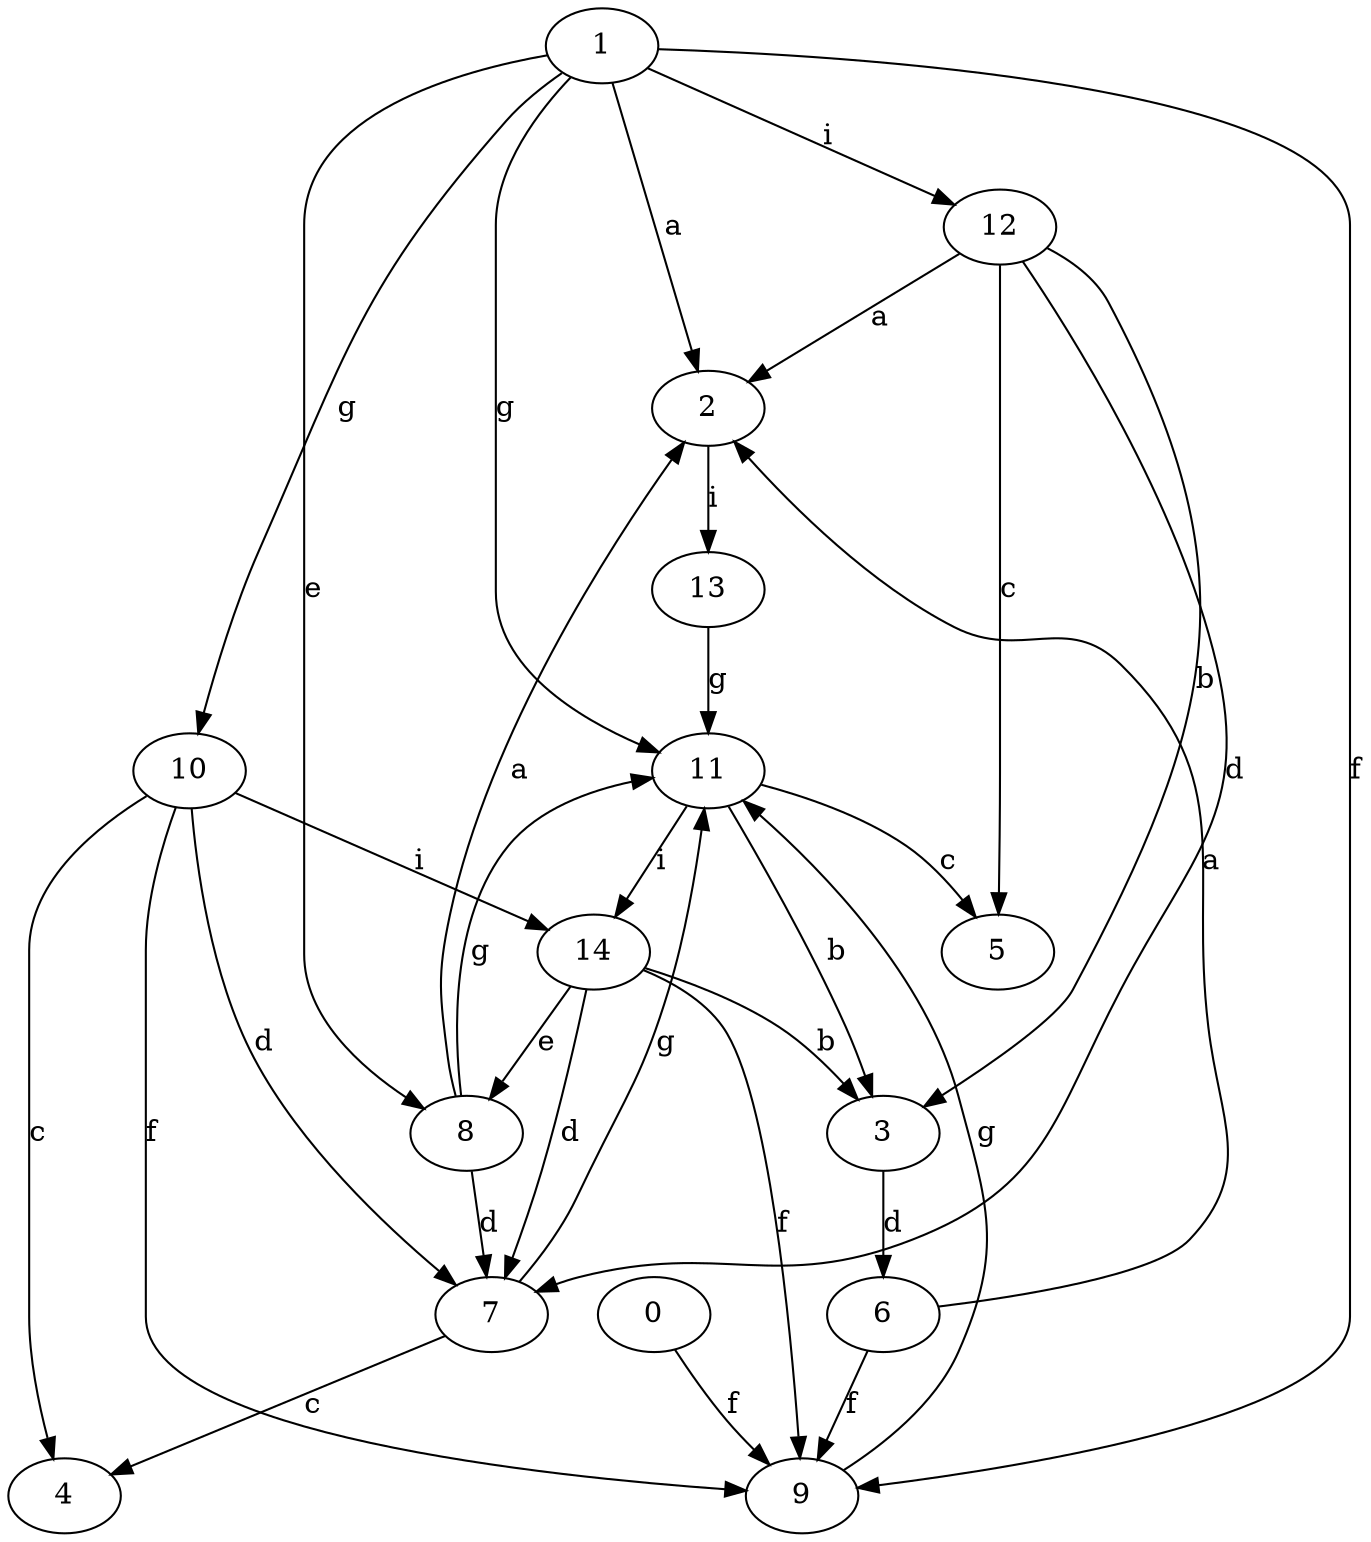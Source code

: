 strict digraph  {
1;
2;
3;
4;
5;
6;
7;
0;
8;
9;
10;
11;
12;
13;
14;
1 -> 2  [label=a];
1 -> 8  [label=e];
1 -> 9  [label=f];
1 -> 10  [label=g];
1 -> 11  [label=g];
1 -> 12  [label=i];
2 -> 13  [label=i];
3 -> 6  [label=d];
6 -> 2  [label=a];
6 -> 9  [label=f];
7 -> 4  [label=c];
7 -> 11  [label=g];
0 -> 9  [label=f];
8 -> 2  [label=a];
8 -> 7  [label=d];
8 -> 11  [label=g];
9 -> 11  [label=g];
10 -> 4  [label=c];
10 -> 7  [label=d];
10 -> 9  [label=f];
10 -> 14  [label=i];
11 -> 3  [label=b];
11 -> 5  [label=c];
11 -> 14  [label=i];
12 -> 2  [label=a];
12 -> 3  [label=b];
12 -> 5  [label=c];
12 -> 7  [label=d];
13 -> 11  [label=g];
14 -> 3  [label=b];
14 -> 7  [label=d];
14 -> 8  [label=e];
14 -> 9  [label=f];
}
